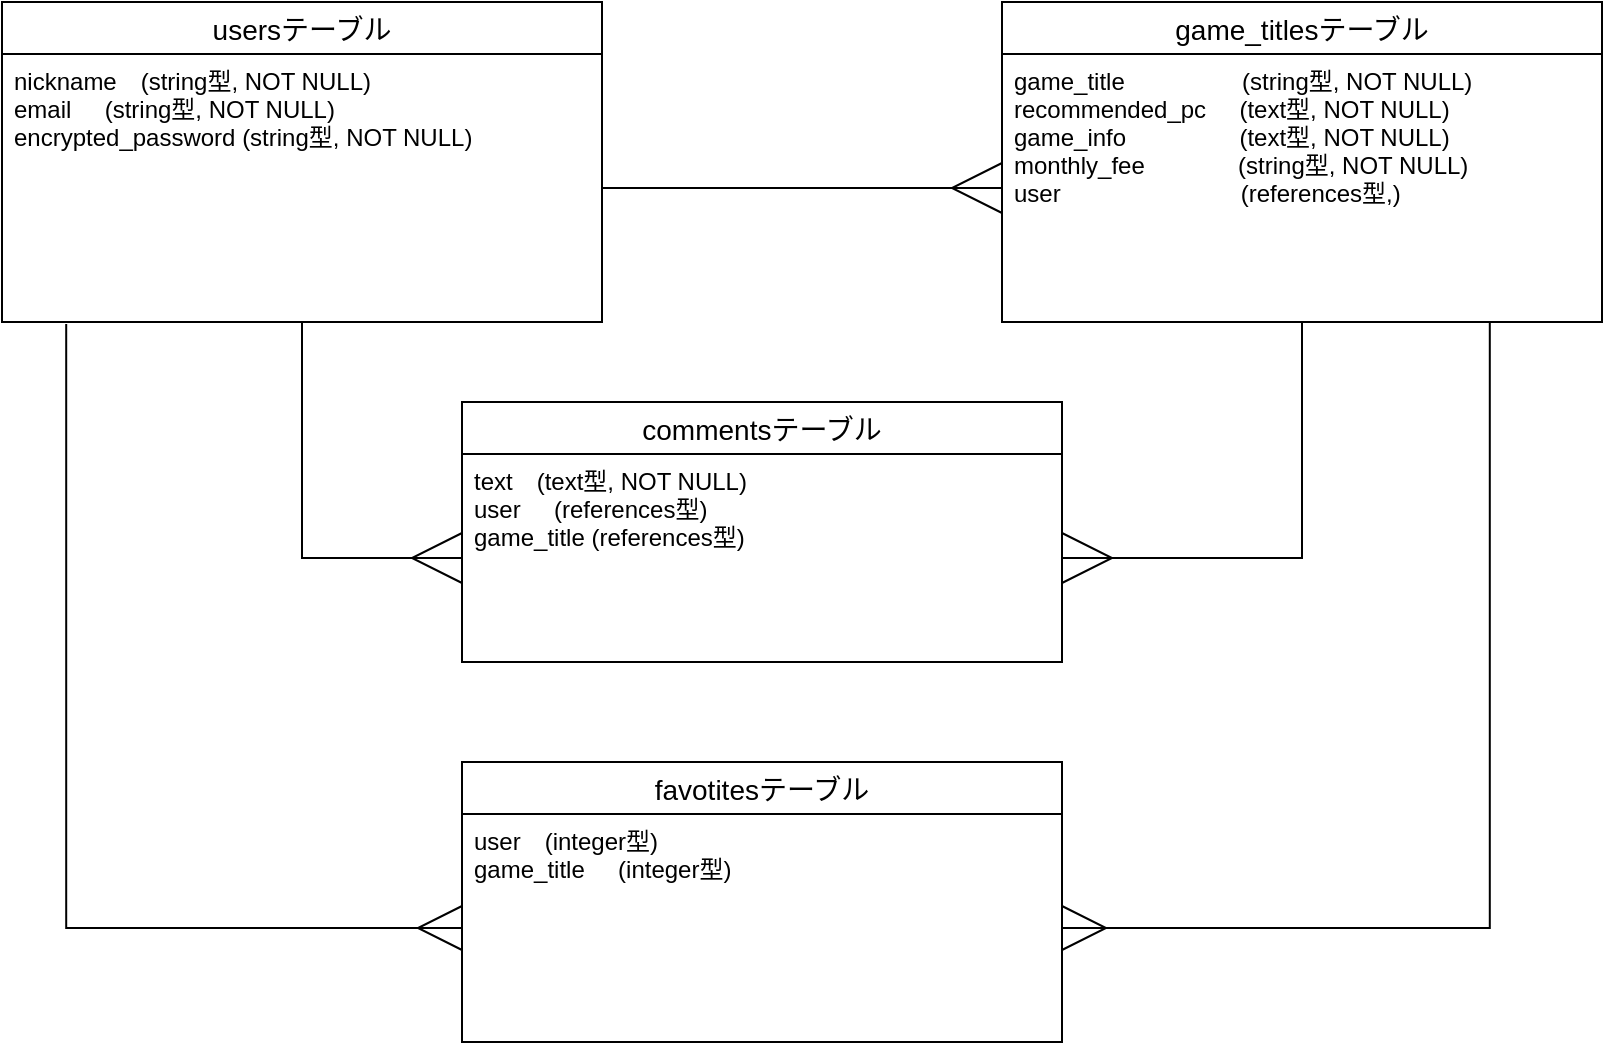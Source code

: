 <mxfile version="14.2.4" type="embed">
    <diagram id="mBQVbsciCNEMZTP_swln" name="ページ1">
        <mxGraphModel dx="725" dy="542" grid="1" gridSize="10" guides="1" tooltips="1" connect="1" arrows="1" fold="1" page="1" pageScale="1" pageWidth="850" pageHeight="1100" math="0" shadow="0">
            <root>
                <mxCell id="0"/>
                <mxCell id="1" parent="0"/>
                <mxCell id="28" style="edgeStyle=orthogonalEdgeStyle;rounded=0;orthogonalLoop=1;jettySize=auto;html=1;endArrow=ERmany;endFill=0;entryX=0;entryY=0.5;entryDx=0;entryDy=0;jumpSize=10;strokeWidth=1;endSize=23;" edge="1" parent="1" source="18" target="25">
                    <mxGeometry relative="1" as="geometry">
                        <mxPoint x="240" y="330" as="targetPoint"/>
                    </mxGeometry>
                </mxCell>
                <mxCell id="18" value="usersテーブル" style="swimlane;fontStyle=0;childLayout=stackLayout;horizontal=1;startSize=26;horizontalStack=0;resizeParent=1;resizeParentMax=0;resizeLast=0;collapsible=1;marginBottom=0;align=center;fontSize=14;" vertex="1" parent="1">
                    <mxGeometry x="20" y="50" width="300" height="160" as="geometry"/>
                </mxCell>
                <mxCell id="19" value="nickname　(string型, NOT NULL)&#10;email     (string型, NOT NULL)&#10;encrypted_password (string型, NOT NULL)&#10;&#10;" style="text;strokeColor=none;fillColor=none;spacingLeft=4;spacingRight=4;overflow=hidden;rotatable=0;points=[[0,0.5],[1,0.5]];portConstraint=eastwest;fontSize=12;" vertex="1" parent="18">
                    <mxGeometry y="26" width="300" height="134" as="geometry"/>
                </mxCell>
                <mxCell id="29" style="edgeStyle=orthogonalEdgeStyle;rounded=0;jumpSize=10;orthogonalLoop=1;jettySize=auto;html=1;entryX=1;entryY=0.5;entryDx=0;entryDy=0;endArrow=ERmany;endFill=0;endSize=23;strokeWidth=1;" edge="1" parent="1" source="20" target="25">
                    <mxGeometry relative="1" as="geometry"/>
                </mxCell>
                <mxCell id="20" value="game_titlesテーブル" style="swimlane;fontStyle=0;childLayout=stackLayout;horizontal=1;startSize=26;horizontalStack=0;resizeParent=1;resizeParentMax=0;resizeLast=0;collapsible=1;marginBottom=0;align=center;fontSize=14;" vertex="1" parent="1">
                    <mxGeometry x="520" y="50" width="300" height="160" as="geometry"/>
                </mxCell>
                <mxCell id="21" value="game_title　              (string型, NOT NULL)&#10;recommended_pc     (text型, NOT NULL)&#10;game_info                 (text型, NOT NULL)&#10;monthly_fee              (string型, NOT NULL)&#10;user                           (references型,)&#10;" style="text;strokeColor=none;fillColor=none;spacingLeft=4;spacingRight=4;overflow=hidden;rotatable=0;points=[[0,0.5],[1,0.5]];portConstraint=eastwest;fontSize=12;" vertex="1" parent="20">
                    <mxGeometry y="26" width="300" height="134" as="geometry"/>
                </mxCell>
                <mxCell id="22" value="favotitesテーブル" style="swimlane;fontStyle=0;childLayout=stackLayout;horizontal=1;startSize=26;horizontalStack=0;resizeParent=1;resizeParentMax=0;resizeLast=0;collapsible=1;marginBottom=0;align=center;fontSize=14;" vertex="1" parent="1">
                    <mxGeometry x="250" y="430" width="300" height="140" as="geometry"/>
                </mxCell>
                <mxCell id="23" value="user　(integer型)&#10;game_title     (integer型)&#10;" style="text;strokeColor=none;fillColor=none;spacingLeft=4;spacingRight=4;overflow=hidden;rotatable=0;points=[[0,0.5],[1,0.5]];portConstraint=eastwest;fontSize=12;horizontal=1;" vertex="1" parent="22">
                    <mxGeometry y="26" width="300" height="114" as="geometry"/>
                </mxCell>
                <mxCell id="24" value="commentsテーブル" style="swimlane;fontStyle=0;childLayout=stackLayout;horizontal=1;startSize=26;horizontalStack=0;resizeParent=1;resizeParentMax=0;resizeLast=0;collapsible=1;marginBottom=0;align=center;fontSize=14;" vertex="1" parent="1">
                    <mxGeometry x="250" y="250" width="300" height="130" as="geometry"/>
                </mxCell>
                <mxCell id="25" value="text　(text型, NOT NULL)&#10;user     (references型)&#10;game_title (references型)&#10;&#10;" style="text;strokeColor=none;fillColor=none;spacingLeft=4;spacingRight=4;overflow=hidden;rotatable=0;points=[[0,0.5],[1,0.5]];portConstraint=eastwest;fontSize=12;" vertex="1" parent="24">
                    <mxGeometry y="26" width="300" height="104" as="geometry"/>
                </mxCell>
                <mxCell id="30" style="edgeStyle=orthogonalEdgeStyle;rounded=0;jumpSize=10;orthogonalLoop=1;jettySize=auto;html=1;entryX=0;entryY=0.5;entryDx=0;entryDy=0;endArrow=ERmany;endFill=0;endSize=23;strokeWidth=1;" edge="1" parent="1" source="19" target="21">
                    <mxGeometry relative="1" as="geometry"/>
                </mxCell>
                <mxCell id="36" style="edgeStyle=orthogonalEdgeStyle;rounded=0;jumpSize=10;orthogonalLoop=1;jettySize=auto;html=1;endArrow=ERmany;endFill=0;endSize=20;strokeWidth=1;exitX=0.107;exitY=1.007;exitDx=0;exitDy=0;exitPerimeter=0;" edge="1" parent="1" source="19" target="23">
                    <mxGeometry relative="1" as="geometry"/>
                </mxCell>
                <mxCell id="35" style="edgeStyle=orthogonalEdgeStyle;rounded=0;jumpSize=10;orthogonalLoop=1;jettySize=auto;html=1;endArrow=ERmany;endFill=0;endSize=20;strokeWidth=1;exitX=0.813;exitY=1;exitDx=0;exitDy=0;exitPerimeter=0;" edge="1" parent="1" source="21" target="23">
                    <mxGeometry relative="1" as="geometry">
                        <mxPoint x="760" y="250" as="sourcePoint"/>
                    </mxGeometry>
                </mxCell>
            </root>
        </mxGraphModel>
    </diagram>
</mxfile>
